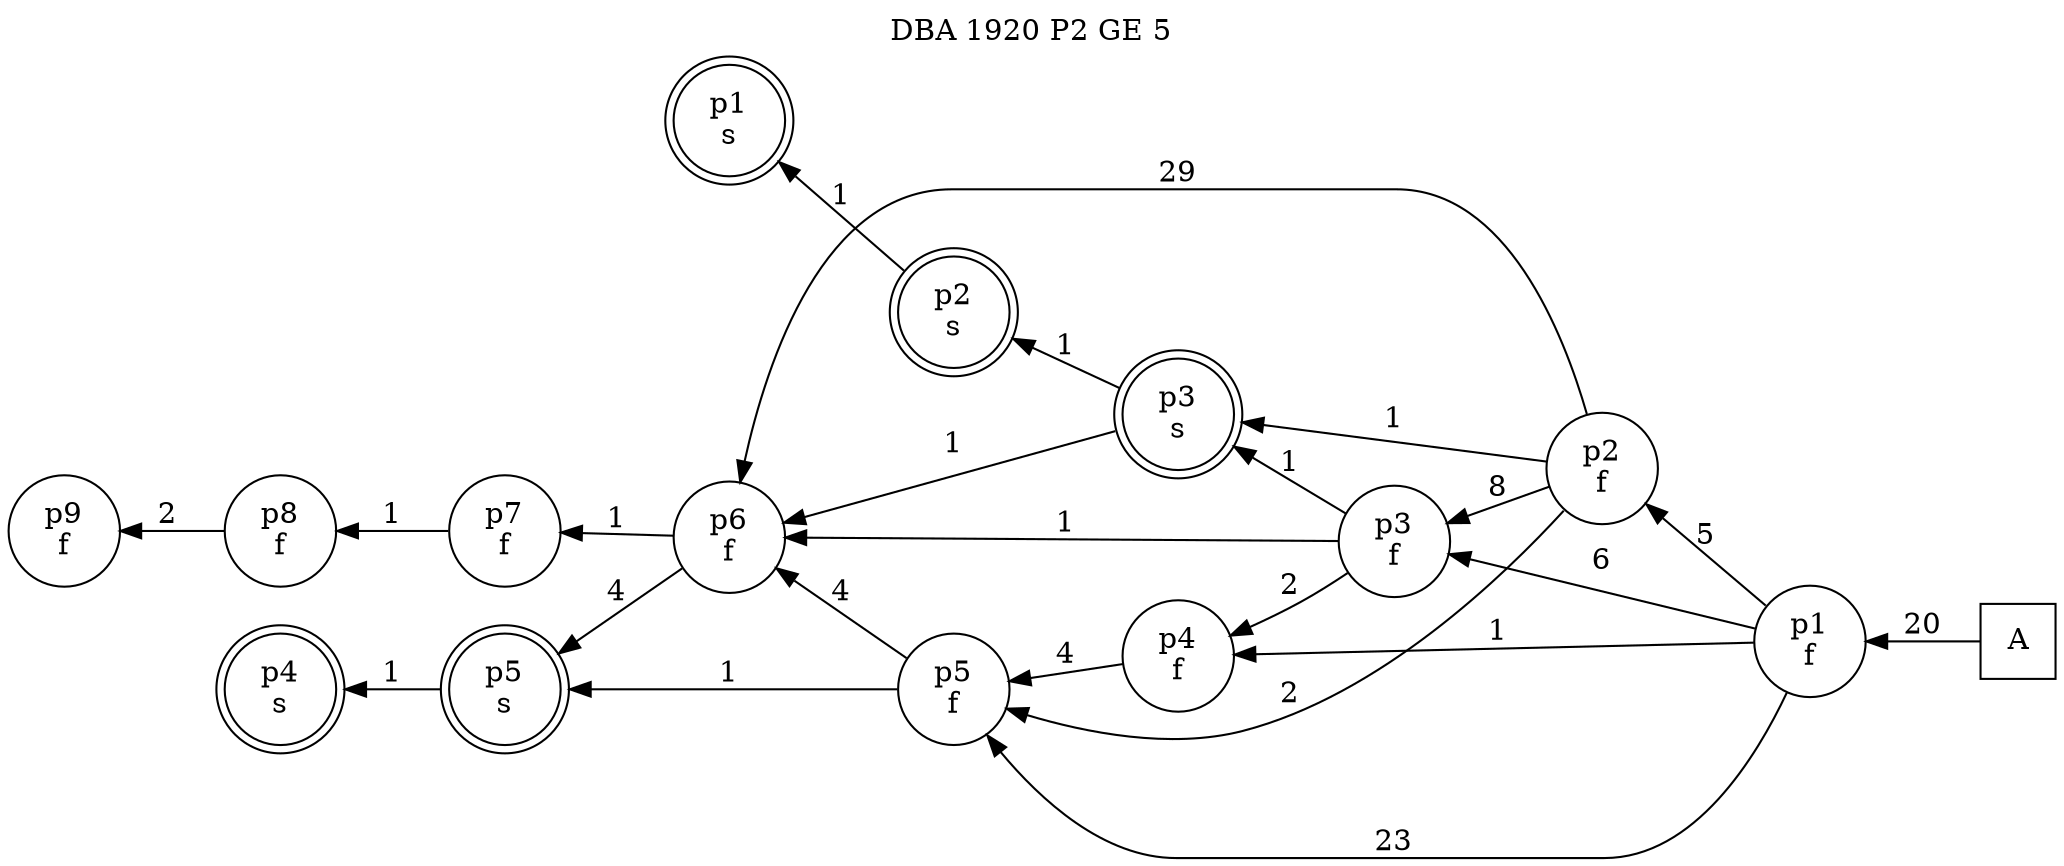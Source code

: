 digraph DBA_1920_P2_GE_5_GOOD {
labelloc="tl"
label= " DBA 1920 P2 GE 5 "
rankdir="RL";
"A" [shape="square" label="A"]
"p1_f" [shape="circle" label="p1
f"]
"p2_f" [shape="circle" label="p2
f"]
"p3_f" [shape="circle" label="p3
f"]
"p4_f" [shape="circle" label="p4
f"]
"p5_f" [shape="circle" label="p5
f"]
"p6_f" [shape="circle" label="p6
f"]
"p7_f" [shape="circle" label="p7
f"]
"p8_f" [shape="circle" label="p8
f"]
"p9_f" [shape="circle" label="p9
f"]
"p5_s" [shape="doublecircle" label="p5
s"]
"p4_s" [shape="doublecircle" label="p4
s"]
"p3_s" [shape="doublecircle" label="p3
s"]
"p2_s" [shape="doublecircle" label="p2
s"]
"p1_s" [shape="doublecircle" label="p1
s"]
"A" -> "p1_f" [ label=20]
"p1_f" -> "p2_f" [ label=5]
"p1_f" -> "p3_f" [ label=6]
"p1_f" -> "p4_f" [ label=1]
"p1_f" -> "p5_f" [ label=23]
"p2_f" -> "p3_f" [ label=8]
"p2_f" -> "p5_f" [ label=2]
"p2_f" -> "p6_f" [ label=29]
"p2_f" -> "p3_s" [ label=1]
"p3_f" -> "p4_f" [ label=2]
"p3_f" -> "p6_f" [ label=1]
"p3_f" -> "p3_s" [ label=1]
"p4_f" -> "p5_f" [ label=4]
"p5_f" -> "p6_f" [ label=4]
"p5_f" -> "p5_s" [ label=1]
"p6_f" -> "p7_f" [ label=1]
"p6_f" -> "p5_s" [ label=4]
"p7_f" -> "p8_f" [ label=1]
"p8_f" -> "p9_f" [ label=2]
"p5_s" -> "p4_s" [ label=1]
"p3_s" -> "p6_f" [ label=1]
"p3_s" -> "p2_s" [ label=1]
"p2_s" -> "p1_s" [ label=1]
}
